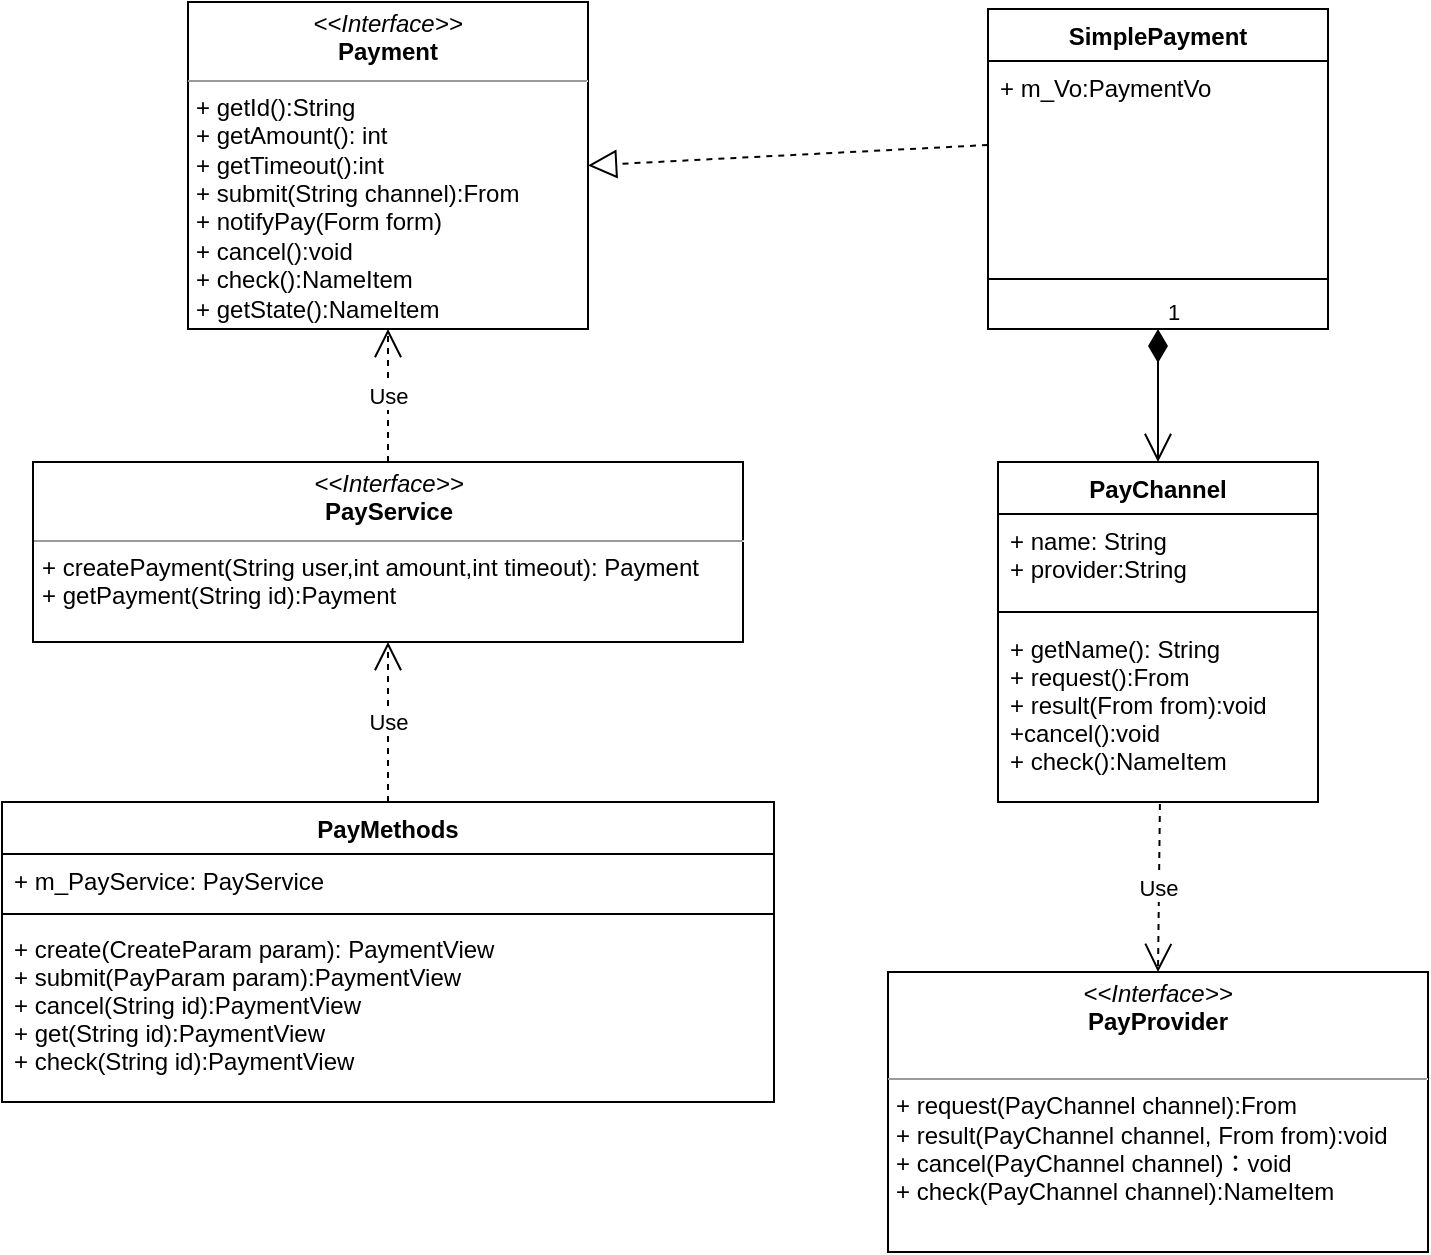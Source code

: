 <mxfile version="13.6.0" type="device"><diagram id="C5RBs43oDa-KdzZeNtuy" name="Page-1"><mxGraphModel dx="942" dy="582" grid="1" gridSize="10" guides="1" tooltips="1" connect="1" arrows="1" fold="1" page="1" pageScale="1" pageWidth="827" pageHeight="1169" math="0" shadow="0"><root><mxCell id="WIyWlLk6GJQsqaUBKTNV-0"/><mxCell id="WIyWlLk6GJQsqaUBKTNV-1" parent="WIyWlLk6GJQsqaUBKTNV-0"/><mxCell id="igbYJt62yQbMrndeGUew-19" value="&lt;p style=&quot;margin: 0px ; margin-top: 4px ; text-align: center&quot;&gt;&lt;i&gt;&amp;lt;&amp;lt;Interface&amp;gt;&amp;gt;&lt;/i&gt;&lt;br&gt;&lt;b&gt;Payment&lt;/b&gt;&lt;/p&gt;&lt;hr size=&quot;1&quot;&gt;&lt;p style=&quot;margin: 0px ; margin-left: 4px&quot;&gt;+ getId():String&lt;/p&gt;&lt;p style=&quot;margin: 0px ; margin-left: 4px&quot;&gt;+ getAmount(): int&lt;/p&gt;&lt;p style=&quot;margin: 0px ; margin-left: 4px&quot;&gt;+ getTimeout():int&lt;/p&gt;&lt;p style=&quot;margin: 0px ; margin-left: 4px&quot;&gt;+ submit(String channel):From&lt;/p&gt;&lt;p style=&quot;margin: 0px ; margin-left: 4px&quot;&gt;+ notifyPay(Form form)&lt;/p&gt;&lt;p style=&quot;margin: 0px ; margin-left: 4px&quot;&gt;+ cancel():void&lt;/p&gt;&lt;p style=&quot;margin: 0px ; margin-left: 4px&quot;&gt;+ check():NameItem&lt;/p&gt;&lt;p style=&quot;margin: 0px ; margin-left: 4px&quot;&gt;+ getState():NameItem&lt;/p&gt;" style="verticalAlign=top;align=left;overflow=fill;fontSize=12;fontFamily=Helvetica;html=1;" parent="WIyWlLk6GJQsqaUBKTNV-1" vertex="1"><mxGeometry x="130" y="30" width="200" height="163.5" as="geometry"/></mxCell><mxCell id="igbYJt62yQbMrndeGUew-21" value="&lt;p style=&quot;margin: 0px ; margin-top: 4px ; text-align: center&quot;&gt;&lt;i&gt;&amp;lt;&amp;lt;Interface&amp;gt;&amp;gt;&lt;/i&gt;&lt;br&gt;&lt;b&gt;PayService&lt;/b&gt;&lt;/p&gt;&lt;hr size=&quot;1&quot;&gt;&lt;p style=&quot;margin: 0px ; margin-left: 4px&quot;&gt;+ createPayment(String user,int amount,int timeout): Payment&lt;br&gt;&lt;/p&gt;&lt;p style=&quot;margin: 0px ; margin-left: 4px&quot;&gt;+ getPayment(String id):Payment&lt;/p&gt;" style="verticalAlign=top;align=left;overflow=fill;fontSize=12;fontFamily=Helvetica;html=1;" parent="WIyWlLk6GJQsqaUBKTNV-1" vertex="1"><mxGeometry x="52.5" y="260" width="355" height="90" as="geometry"/></mxCell><mxCell id="igbYJt62yQbMrndeGUew-32" value="Use" style="endArrow=open;endSize=12;dashed=1;html=1;entryX=0.5;entryY=1;entryDx=0;entryDy=0;exitX=0.5;exitY=0;exitDx=0;exitDy=0;" parent="WIyWlLk6GJQsqaUBKTNV-1" source="igbYJt62yQbMrndeGUew-21" target="igbYJt62yQbMrndeGUew-19" edge="1"><mxGeometry width="160" relative="1" as="geometry"><mxPoint x="380" y="380" as="sourcePoint"/><mxPoint x="540" y="380" as="targetPoint"/></mxGeometry></mxCell><mxCell id="igbYJt62yQbMrndeGUew-39" value="" style="endArrow=block;dashed=1;endFill=0;endSize=12;html=1;exitX=0;exitY=0.5;exitDx=0;exitDy=0;entryX=1;entryY=0.5;entryDx=0;entryDy=0;" parent="WIyWlLk6GJQsqaUBKTNV-1" source="igbYJt62yQbMrndeGUew-36" target="igbYJt62yQbMrndeGUew-19" edge="1"><mxGeometry width="160" relative="1" as="geometry"><mxPoint x="560" y="290" as="sourcePoint"/><mxPoint x="720" y="290" as="targetPoint"/></mxGeometry></mxCell><mxCell id="igbYJt62yQbMrndeGUew-44" value="Use" style="endArrow=open;endSize=12;dashed=1;html=1;exitX=0.5;exitY=0;exitDx=0;exitDy=0;entryX=0.5;entryY=1;entryDx=0;entryDy=0;" parent="WIyWlLk6GJQsqaUBKTNV-1" source="igbYJt62yQbMrndeGUew-40" target="igbYJt62yQbMrndeGUew-21" edge="1"><mxGeometry width="160" relative="1" as="geometry"><mxPoint x="390" y="400" as="sourcePoint"/><mxPoint x="550" y="400" as="targetPoint"/></mxGeometry></mxCell><mxCell id="igbYJt62yQbMrndeGUew-40" value="PayMethods&#10;" style="swimlane;fontStyle=1;align=center;verticalAlign=top;childLayout=stackLayout;horizontal=1;startSize=26;horizontalStack=0;resizeParent=1;resizeParentMax=0;resizeLast=0;collapsible=1;marginBottom=0;" parent="WIyWlLk6GJQsqaUBKTNV-1" vertex="1"><mxGeometry x="37" y="430" width="386" height="150" as="geometry"/></mxCell><mxCell id="igbYJt62yQbMrndeGUew-41" value="+ m_PayService: PayService" style="text;strokeColor=none;fillColor=none;align=left;verticalAlign=top;spacingLeft=4;spacingRight=4;overflow=hidden;rotatable=0;points=[[0,0.5],[1,0.5]];portConstraint=eastwest;" parent="igbYJt62yQbMrndeGUew-40" vertex="1"><mxGeometry y="26" width="386" height="26" as="geometry"/></mxCell><mxCell id="igbYJt62yQbMrndeGUew-42" value="" style="line;strokeWidth=1;fillColor=none;align=left;verticalAlign=middle;spacingTop=-1;spacingLeft=3;spacingRight=3;rotatable=0;labelPosition=right;points=[];portConstraint=eastwest;" parent="igbYJt62yQbMrndeGUew-40" vertex="1"><mxGeometry y="52" width="386" height="8" as="geometry"/></mxCell><mxCell id="igbYJt62yQbMrndeGUew-43" value="+ create(CreateParam param): PaymentView&#10;+ submit(PayParam param):PaymentView&#10;+ cancel(String id):PaymentView&#10;+ get(String id):PaymentView&#10;+ check(String id):PaymentView" style="text;strokeColor=none;fillColor=none;align=left;verticalAlign=top;spacingLeft=4;spacingRight=4;overflow=hidden;rotatable=0;points=[[0,0.5],[1,0.5]];portConstraint=eastwest;" parent="igbYJt62yQbMrndeGUew-40" vertex="1"><mxGeometry y="60" width="386" height="90" as="geometry"/></mxCell><mxCell id="Xb2vg3Y6vFU1IA97bzC4-8" value="1" style="endArrow=open;html=1;endSize=12;startArrow=diamondThin;startSize=14;startFill=1;edgeStyle=orthogonalEdgeStyle;align=left;verticalAlign=bottom;exitX=0.5;exitY=1;exitDx=0;exitDy=0;entryX=0.5;entryY=0;entryDx=0;entryDy=0;" parent="WIyWlLk6GJQsqaUBKTNV-1" source="igbYJt62yQbMrndeGUew-35" target="Xb2vg3Y6vFU1IA97bzC4-4" edge="1"><mxGeometry x="-1" y="3" relative="1" as="geometry"><mxPoint x="330" y="290" as="sourcePoint"/><mxPoint x="490" y="290" as="targetPoint"/></mxGeometry></mxCell><mxCell id="Xb2vg3Y6vFU1IA97bzC4-9" value="Use" style="endArrow=open;endSize=12;dashed=1;html=1;exitX=0.506;exitY=1.011;exitDx=0;exitDy=0;exitPerimeter=0;entryX=0.5;entryY=0;entryDx=0;entryDy=0;" parent="WIyWlLk6GJQsqaUBKTNV-1" source="Xb2vg3Y6vFU1IA97bzC4-7" target="Xb2vg3Y6vFU1IA97bzC4-11" edge="1"><mxGeometry width="160" relative="1" as="geometry"><mxPoint x="620" y="540" as="sourcePoint"/><mxPoint x="616" y="540" as="targetPoint"/></mxGeometry></mxCell><mxCell id="Xb2vg3Y6vFU1IA97bzC4-4" value="PayChannel" style="swimlane;fontStyle=1;align=center;verticalAlign=top;childLayout=stackLayout;horizontal=1;startSize=26;horizontalStack=0;resizeParent=1;resizeParentMax=0;resizeLast=0;collapsible=1;marginBottom=0;" parent="WIyWlLk6GJQsqaUBKTNV-1" vertex="1"><mxGeometry x="535" y="260" width="160" height="170" as="geometry"/></mxCell><mxCell id="Xb2vg3Y6vFU1IA97bzC4-5" value="+ name: String&#10;+ provider:String" style="text;strokeColor=none;fillColor=none;align=left;verticalAlign=top;spacingLeft=4;spacingRight=4;overflow=hidden;rotatable=0;points=[[0,0.5],[1,0.5]];portConstraint=eastwest;" parent="Xb2vg3Y6vFU1IA97bzC4-4" vertex="1"><mxGeometry y="26" width="160" height="44" as="geometry"/></mxCell><mxCell id="Xb2vg3Y6vFU1IA97bzC4-6" value="" style="line;strokeWidth=1;fillColor=none;align=left;verticalAlign=middle;spacingTop=-1;spacingLeft=3;spacingRight=3;rotatable=0;labelPosition=right;points=[];portConstraint=eastwest;" parent="Xb2vg3Y6vFU1IA97bzC4-4" vertex="1"><mxGeometry y="70" width="160" height="10" as="geometry"/></mxCell><mxCell id="Xb2vg3Y6vFU1IA97bzC4-7" value="+ getName(): String&#10;+ request():From&#10;+ result(From from):void&#10;+cancel():void&#10;+ check():NameItem" style="text;strokeColor=none;fillColor=none;align=left;verticalAlign=top;spacingLeft=4;spacingRight=4;overflow=hidden;rotatable=0;points=[[0,0.5],[1,0.5]];portConstraint=eastwest;" parent="Xb2vg3Y6vFU1IA97bzC4-4" vertex="1"><mxGeometry y="80" width="160" height="90" as="geometry"/></mxCell><mxCell id="Xb2vg3Y6vFU1IA97bzC4-11" value="&lt;p style=&quot;margin: 0px ; margin-top: 4px ; text-align: center&quot;&gt;&lt;i&gt;&amp;lt;&amp;lt;Interface&amp;gt;&amp;gt;&lt;/i&gt;&lt;br&gt;&lt;b&gt;PayProvider&lt;/b&gt;&lt;/p&gt;&lt;p style=&quot;margin: 0px ; margin-left: 4px&quot;&gt;&lt;br&gt;&lt;/p&gt;&lt;hr size=&quot;1&quot;&gt;&lt;p style=&quot;margin: 0px ; margin-left: 4px&quot;&gt;+ request(PayChannel channel):From&lt;br&gt;+ result(PayChannel channel, From from):void&lt;br&gt;+ cancel(PayChannel channel)：void&lt;/p&gt;&lt;p style=&quot;margin: 0px ; margin-left: 4px&quot;&gt;+ check(PayChannel channel):NameItem&lt;/p&gt;" style="verticalAlign=top;align=left;overflow=fill;fontSize=12;fontFamily=Helvetica;html=1;" parent="WIyWlLk6GJQsqaUBKTNV-1" vertex="1"><mxGeometry x="480" y="515" width="270" height="140" as="geometry"/></mxCell><mxCell id="igbYJt62yQbMrndeGUew-35" value="SimplePayment&#10;" style="swimlane;fontStyle=1;align=center;verticalAlign=top;childLayout=stackLayout;horizontal=1;startSize=26;horizontalStack=0;resizeParent=1;resizeParentMax=0;resizeLast=0;collapsible=1;marginBottom=0;" parent="WIyWlLk6GJQsqaUBKTNV-1" vertex="1"><mxGeometry x="530" y="33.5" width="170" height="160" as="geometry"/></mxCell><mxCell id="igbYJt62yQbMrndeGUew-36" value="+ m_Vo:PaymentVo&#10;" style="text;strokeColor=none;fillColor=none;align=left;verticalAlign=top;spacingLeft=4;spacingRight=4;overflow=hidden;rotatable=0;points=[[0,0.5],[1,0.5]];portConstraint=eastwest;" parent="igbYJt62yQbMrndeGUew-35" vertex="1"><mxGeometry y="26" width="170" height="84" as="geometry"/></mxCell><mxCell id="igbYJt62yQbMrndeGUew-37" value="" style="line;strokeWidth=1;fillColor=none;align=left;verticalAlign=middle;spacingTop=-1;spacingLeft=3;spacingRight=3;rotatable=0;labelPosition=right;points=[];portConstraint=eastwest;" parent="igbYJt62yQbMrndeGUew-35" vertex="1"><mxGeometry y="110" width="170" height="50" as="geometry"/></mxCell></root></mxGraphModel></diagram></mxfile>